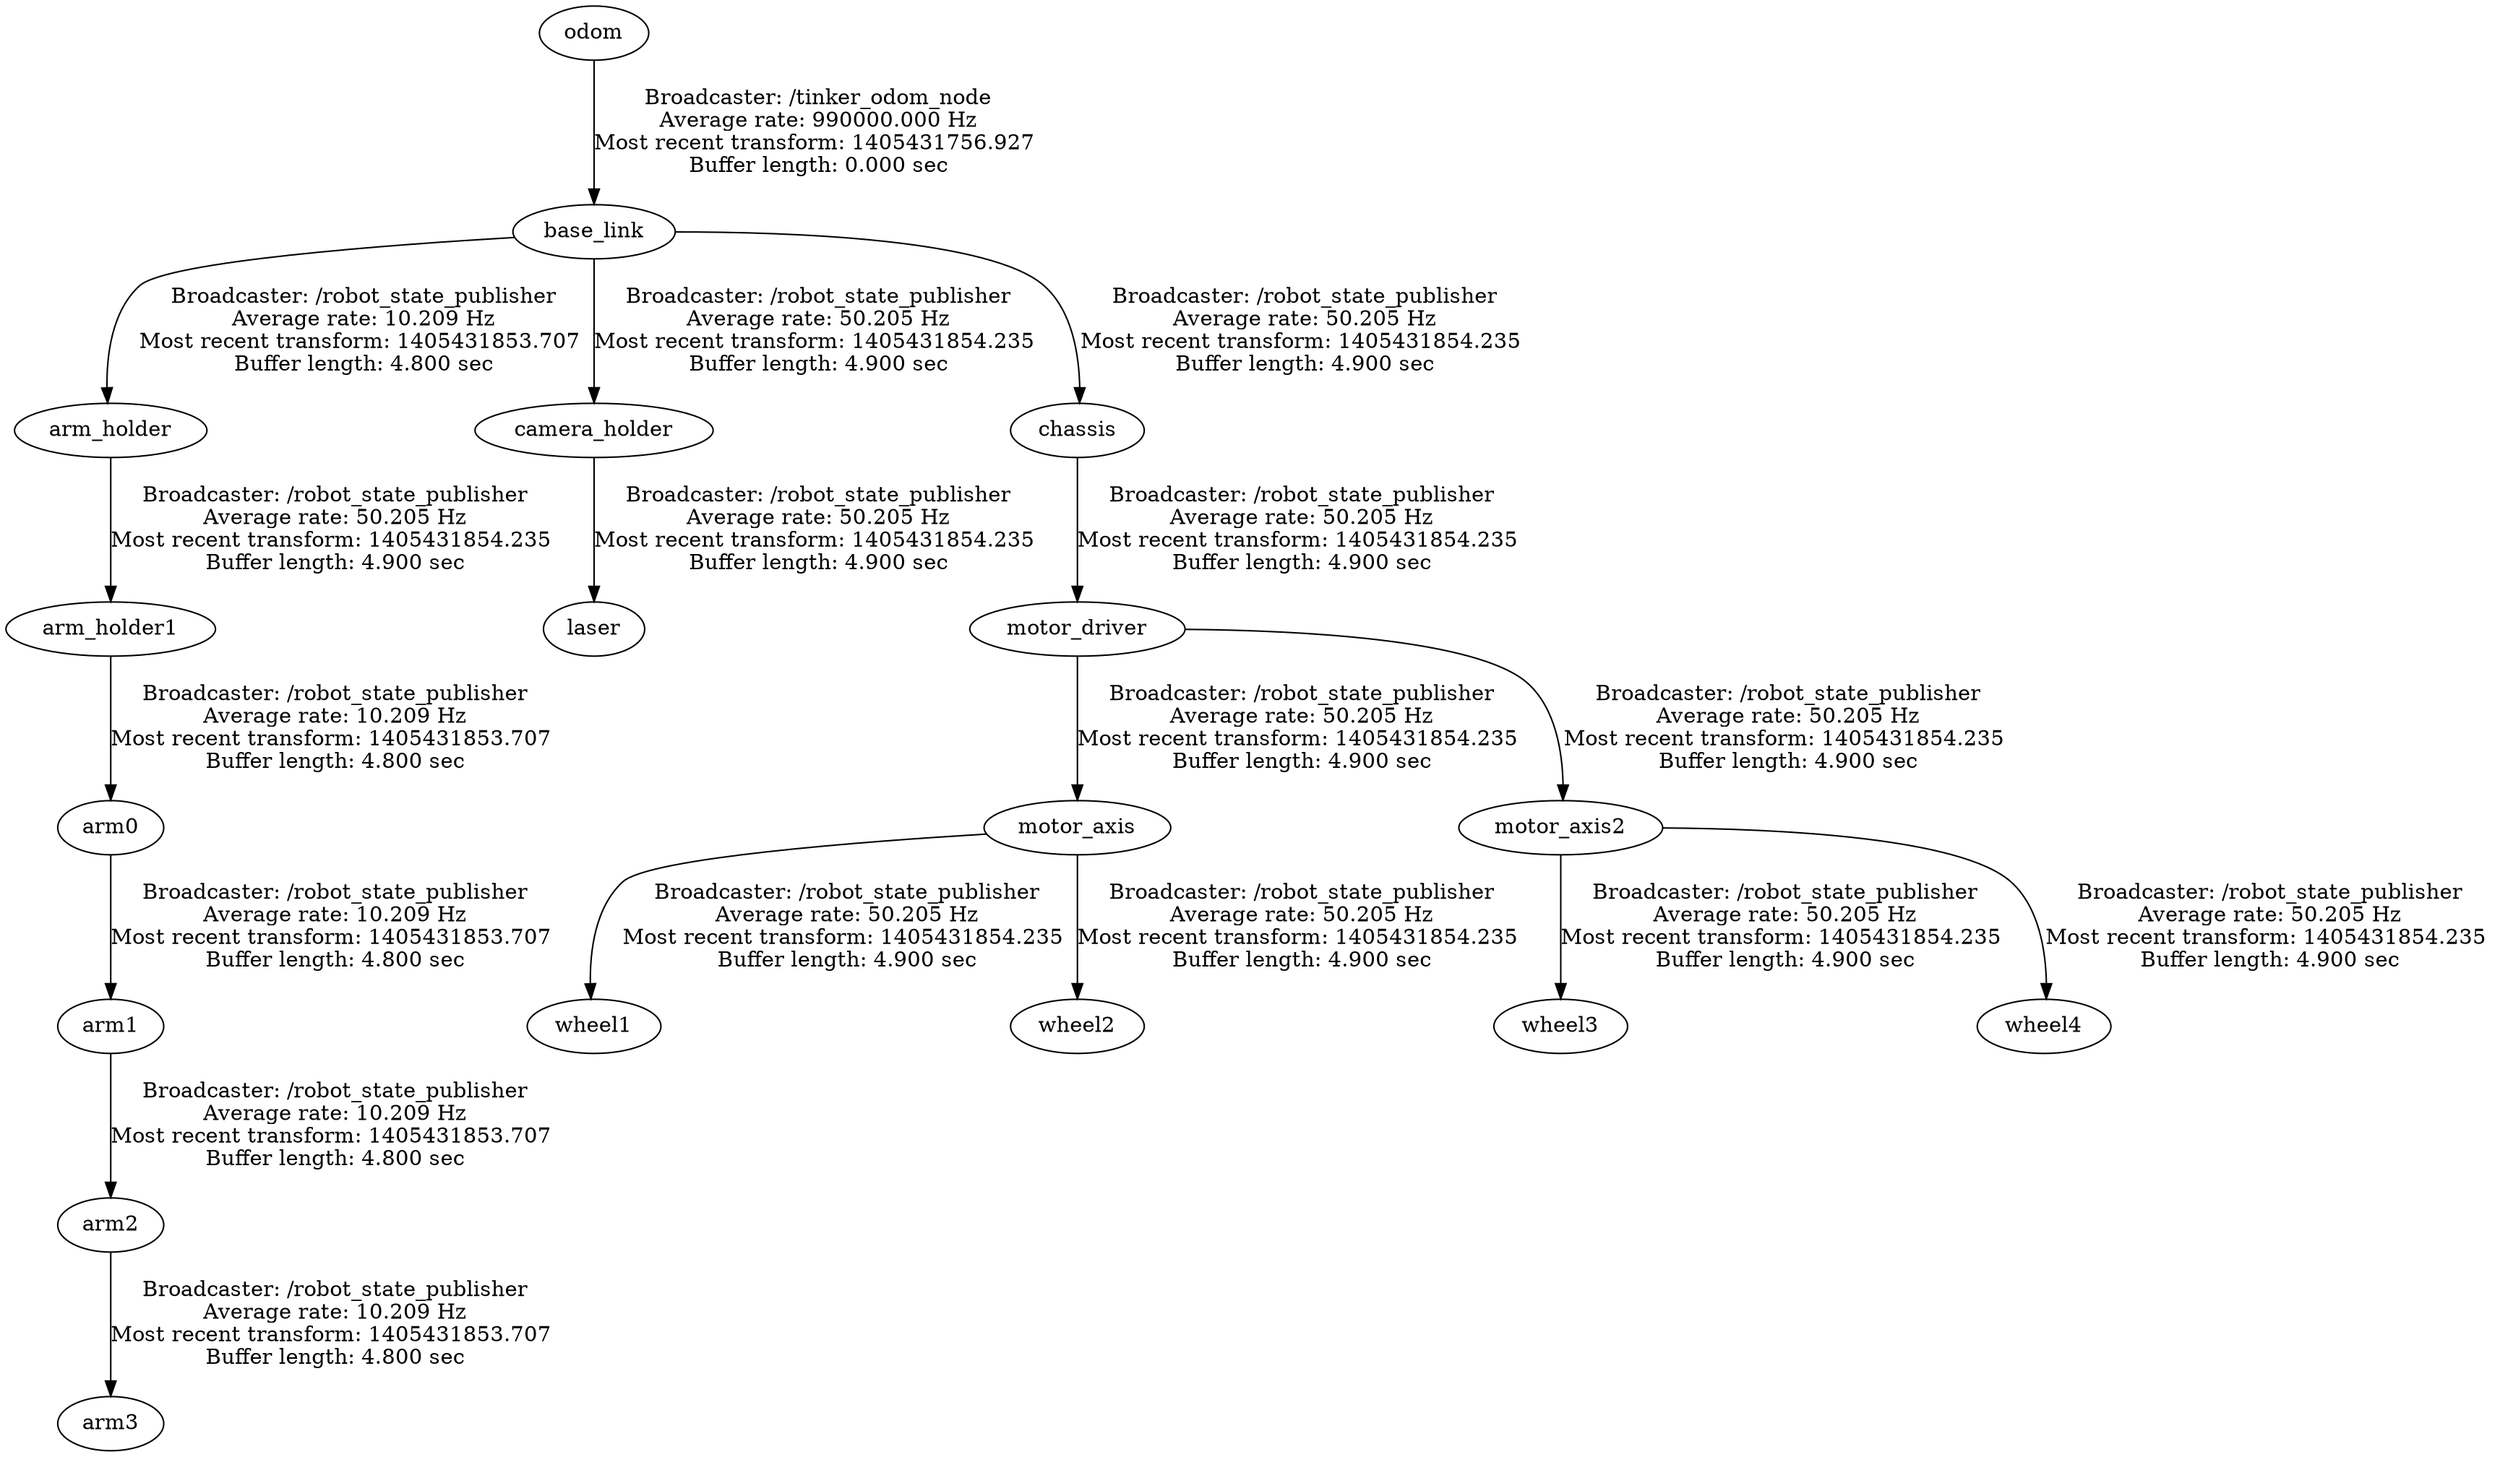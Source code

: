 digraph G {
"odom" -> "base_link"[label="Broadcaster: /tinker_odom_node\nAverage rate: 990000.000 Hz\nMost recent transform: 1405431756.927 \nBuffer length: 0.000 sec\n"];
"arm_holder" -> "arm_holder1"[label="Broadcaster: /robot_state_publisher\nAverage rate: 50.205 Hz\nMost recent transform: 1405431854.235 \nBuffer length: 4.900 sec\n"];
"base_link" -> "arm_holder"[label="Broadcaster: /robot_state_publisher\nAverage rate: 10.209 Hz\nMost recent transform: 1405431853.707 \nBuffer length: 4.800 sec\n"];
"motor_axis" -> "wheel1"[label="Broadcaster: /robot_state_publisher\nAverage rate: 50.205 Hz\nMost recent transform: 1405431854.235 \nBuffer length: 4.900 sec\n"];
"motor_driver" -> "motor_axis"[label="Broadcaster: /robot_state_publisher\nAverage rate: 50.205 Hz\nMost recent transform: 1405431854.235 \nBuffer length: 4.900 sec\n"];
"motor_axis" -> "wheel2"[label="Broadcaster: /robot_state_publisher\nAverage rate: 50.205 Hz\nMost recent transform: 1405431854.235 \nBuffer length: 4.900 sec\n"];
"motor_axis2" -> "wheel3"[label="Broadcaster: /robot_state_publisher\nAverage rate: 50.205 Hz\nMost recent transform: 1405431854.235 \nBuffer length: 4.900 sec\n"];
"motor_driver" -> "motor_axis2"[label="Broadcaster: /robot_state_publisher\nAverage rate: 50.205 Hz\nMost recent transform: 1405431854.235 \nBuffer length: 4.900 sec\n"];
"motor_axis2" -> "wheel4"[label="Broadcaster: /robot_state_publisher\nAverage rate: 50.205 Hz\nMost recent transform: 1405431854.235 \nBuffer length: 4.900 sec\n"];
"base_link" -> "camera_holder"[label="Broadcaster: /robot_state_publisher\nAverage rate: 50.205 Hz\nMost recent transform: 1405431854.235 \nBuffer length: 4.900 sec\n"];
"base_link" -> "chassis"[label="Broadcaster: /robot_state_publisher\nAverage rate: 50.205 Hz\nMost recent transform: 1405431854.235 \nBuffer length: 4.900 sec\n"];
"chassis" -> "motor_driver"[label="Broadcaster: /robot_state_publisher\nAverage rate: 50.205 Hz\nMost recent transform: 1405431854.235 \nBuffer length: 4.900 sec\n"];
"camera_holder" -> "laser"[label="Broadcaster: /robot_state_publisher\nAverage rate: 50.205 Hz\nMost recent transform: 1405431854.235 \nBuffer length: 4.900 sec\n"];
"arm0" -> "arm1"[label="Broadcaster: /robot_state_publisher\nAverage rate: 10.209 Hz\nMost recent transform: 1405431853.707 \nBuffer length: 4.800 sec\n"];
"arm_holder1" -> "arm0"[label="Broadcaster: /robot_state_publisher\nAverage rate: 10.209 Hz\nMost recent transform: 1405431853.707 \nBuffer length: 4.800 sec\n"];
"arm1" -> "arm2"[label="Broadcaster: /robot_state_publisher\nAverage rate: 10.209 Hz\nMost recent transform: 1405431853.707 \nBuffer length: 4.800 sec\n"];
"arm2" -> "arm3"[label="Broadcaster: /robot_state_publisher\nAverage rate: 10.209 Hz\nMost recent transform: 1405431853.707 \nBuffer length: 4.800 sec\n"];
}